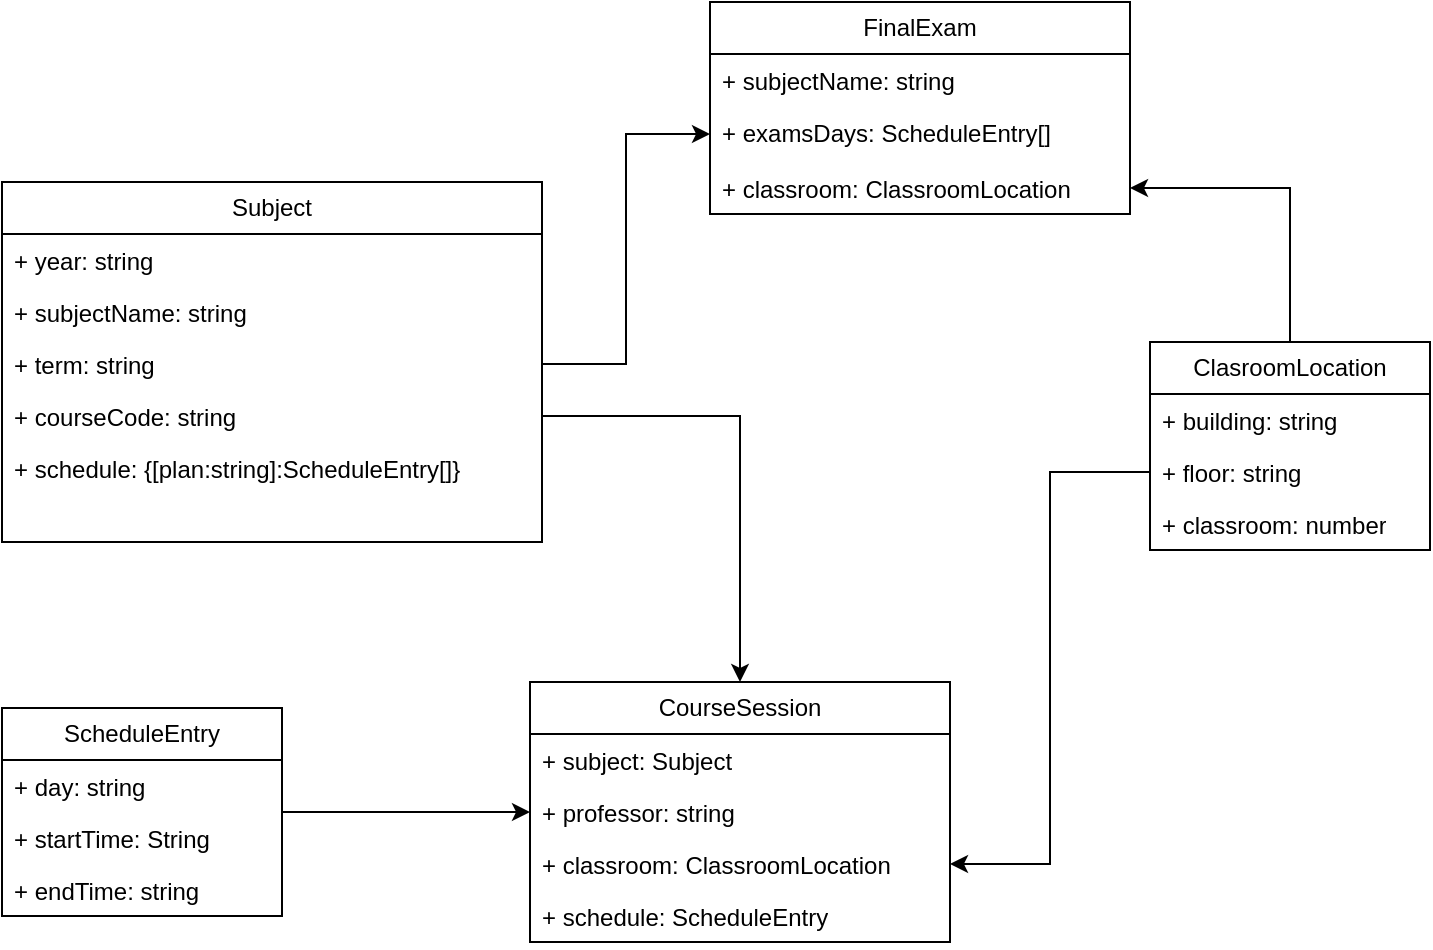 <mxfile version="26.0.10">
  <diagram name="Página-1" id="OyEatprkUMDBxwn-Z0RA">
    <mxGraphModel dx="749" dy="826" grid="1" gridSize="10" guides="1" tooltips="1" connect="1" arrows="1" fold="1" page="1" pageScale="1" pageWidth="827" pageHeight="1169" math="0" shadow="0">
      <root>
        <mxCell id="0" />
        <mxCell id="1" parent="0" />
        <mxCell id="MvNQKqDSbb2GRHltd5XG-17" value="Subject" style="swimlane;fontStyle=0;childLayout=stackLayout;horizontal=1;startSize=26;fillColor=none;horizontalStack=0;resizeParent=1;resizeParentMax=0;resizeLast=0;collapsible=1;marginBottom=0;whiteSpace=wrap;html=1;" vertex="1" parent="1">
          <mxGeometry x="36" y="140" width="270" height="180" as="geometry" />
        </mxCell>
        <mxCell id="MvNQKqDSbb2GRHltd5XG-25" value="+ year: string" style="text;strokeColor=none;fillColor=none;align=left;verticalAlign=top;spacingLeft=4;spacingRight=4;overflow=hidden;rotatable=0;points=[[0,0.5],[1,0.5]];portConstraint=eastwest;whiteSpace=wrap;html=1;" vertex="1" parent="MvNQKqDSbb2GRHltd5XG-17">
          <mxGeometry y="26" width="270" height="26" as="geometry" />
        </mxCell>
        <mxCell id="MvNQKqDSbb2GRHltd5XG-27" value="+ subjectName: string&lt;div&gt;&lt;br&gt;&lt;/div&gt;" style="text;strokeColor=none;fillColor=none;align=left;verticalAlign=top;spacingLeft=4;spacingRight=4;overflow=hidden;rotatable=0;points=[[0,0.5],[1,0.5]];portConstraint=eastwest;whiteSpace=wrap;html=1;" vertex="1" parent="MvNQKqDSbb2GRHltd5XG-17">
          <mxGeometry y="52" width="270" height="26" as="geometry" />
        </mxCell>
        <mxCell id="MvNQKqDSbb2GRHltd5XG-26" value="+ term: string" style="text;strokeColor=none;fillColor=none;align=left;verticalAlign=top;spacingLeft=4;spacingRight=4;overflow=hidden;rotatable=0;points=[[0,0.5],[1,0.5]];portConstraint=eastwest;whiteSpace=wrap;html=1;" vertex="1" parent="MvNQKqDSbb2GRHltd5XG-17">
          <mxGeometry y="78" width="270" height="26" as="geometry" />
        </mxCell>
        <mxCell id="MvNQKqDSbb2GRHltd5XG-28" value="+ courseCode: string" style="text;strokeColor=none;fillColor=none;align=left;verticalAlign=top;spacingLeft=4;spacingRight=4;overflow=hidden;rotatable=0;points=[[0,0.5],[1,0.5]];portConstraint=eastwest;whiteSpace=wrap;html=1;" vertex="1" parent="MvNQKqDSbb2GRHltd5XG-17">
          <mxGeometry y="104" width="270" height="26" as="geometry" />
        </mxCell>
        <mxCell id="MvNQKqDSbb2GRHltd5XG-29" value="+ schedule: {[plan:string]:ScheduleEntry[]}" style="text;strokeColor=none;fillColor=none;align=left;verticalAlign=top;spacingLeft=4;spacingRight=4;overflow=hidden;rotatable=0;points=[[0,0.5],[1,0.5]];portConstraint=eastwest;whiteSpace=wrap;html=1;" vertex="1" parent="MvNQKqDSbb2GRHltd5XG-17">
          <mxGeometry y="130" width="270" height="50" as="geometry" />
        </mxCell>
        <mxCell id="MvNQKqDSbb2GRHltd5XG-63" style="edgeStyle=orthogonalEdgeStyle;rounded=0;orthogonalLoop=1;jettySize=auto;html=1;entryX=0;entryY=0.5;entryDx=0;entryDy=0;" edge="1" parent="1" source="MvNQKqDSbb2GRHltd5XG-30" target="MvNQKqDSbb2GRHltd5XG-52">
          <mxGeometry relative="1" as="geometry" />
        </mxCell>
        <mxCell id="MvNQKqDSbb2GRHltd5XG-30" value="ScheduleEntry" style="swimlane;fontStyle=0;childLayout=stackLayout;horizontal=1;startSize=26;fillColor=none;horizontalStack=0;resizeParent=1;resizeParentMax=0;resizeLast=0;collapsible=1;marginBottom=0;whiteSpace=wrap;html=1;" vertex="1" parent="1">
          <mxGeometry x="36" y="403" width="140" height="104" as="geometry" />
        </mxCell>
        <mxCell id="MvNQKqDSbb2GRHltd5XG-31" value="+ day: string" style="text;strokeColor=none;fillColor=none;align=left;verticalAlign=top;spacingLeft=4;spacingRight=4;overflow=hidden;rotatable=0;points=[[0,0.5],[1,0.5]];portConstraint=eastwest;whiteSpace=wrap;html=1;" vertex="1" parent="MvNQKqDSbb2GRHltd5XG-30">
          <mxGeometry y="26" width="140" height="26" as="geometry" />
        </mxCell>
        <mxCell id="MvNQKqDSbb2GRHltd5XG-32" value="+ startTime: String" style="text;strokeColor=none;fillColor=none;align=left;verticalAlign=top;spacingLeft=4;spacingRight=4;overflow=hidden;rotatable=0;points=[[0,0.5],[1,0.5]];portConstraint=eastwest;whiteSpace=wrap;html=1;" vertex="1" parent="MvNQKqDSbb2GRHltd5XG-30">
          <mxGeometry y="52" width="140" height="26" as="geometry" />
        </mxCell>
        <mxCell id="MvNQKqDSbb2GRHltd5XG-33" value="+ endTime: string" style="text;strokeColor=none;fillColor=none;align=left;verticalAlign=top;spacingLeft=4;spacingRight=4;overflow=hidden;rotatable=0;points=[[0,0.5],[1,0.5]];portConstraint=eastwest;whiteSpace=wrap;html=1;" vertex="1" parent="MvNQKqDSbb2GRHltd5XG-30">
          <mxGeometry y="78" width="140" height="26" as="geometry" />
        </mxCell>
        <mxCell id="MvNQKqDSbb2GRHltd5XG-61" style="edgeStyle=orthogonalEdgeStyle;rounded=0;orthogonalLoop=1;jettySize=auto;html=1;" edge="1" parent="1" source="MvNQKqDSbb2GRHltd5XG-34" target="MvNQKqDSbb2GRHltd5XG-41">
          <mxGeometry relative="1" as="geometry" />
        </mxCell>
        <mxCell id="MvNQKqDSbb2GRHltd5XG-34" value="ClasroomLocation" style="swimlane;fontStyle=0;childLayout=stackLayout;horizontal=1;startSize=26;fillColor=none;horizontalStack=0;resizeParent=1;resizeParentMax=0;resizeLast=0;collapsible=1;marginBottom=0;whiteSpace=wrap;html=1;" vertex="1" parent="1">
          <mxGeometry x="610" y="220" width="140" height="104" as="geometry" />
        </mxCell>
        <mxCell id="MvNQKqDSbb2GRHltd5XG-35" value="+ building: string" style="text;strokeColor=none;fillColor=none;align=left;verticalAlign=top;spacingLeft=4;spacingRight=4;overflow=hidden;rotatable=0;points=[[0,0.5],[1,0.5]];portConstraint=eastwest;whiteSpace=wrap;html=1;" vertex="1" parent="MvNQKqDSbb2GRHltd5XG-34">
          <mxGeometry y="26" width="140" height="26" as="geometry" />
        </mxCell>
        <mxCell id="MvNQKqDSbb2GRHltd5XG-36" value="+ floor: string" style="text;strokeColor=none;fillColor=none;align=left;verticalAlign=top;spacingLeft=4;spacingRight=4;overflow=hidden;rotatable=0;points=[[0,0.5],[1,0.5]];portConstraint=eastwest;whiteSpace=wrap;html=1;" vertex="1" parent="MvNQKqDSbb2GRHltd5XG-34">
          <mxGeometry y="52" width="140" height="26" as="geometry" />
        </mxCell>
        <mxCell id="MvNQKqDSbb2GRHltd5XG-37" value="+ classroom: number" style="text;strokeColor=none;fillColor=none;align=left;verticalAlign=top;spacingLeft=4;spacingRight=4;overflow=hidden;rotatable=0;points=[[0,0.5],[1,0.5]];portConstraint=eastwest;whiteSpace=wrap;html=1;" vertex="1" parent="MvNQKqDSbb2GRHltd5XG-34">
          <mxGeometry y="78" width="140" height="26" as="geometry" />
        </mxCell>
        <mxCell id="MvNQKqDSbb2GRHltd5XG-38" value="FinalExam" style="swimlane;fontStyle=0;childLayout=stackLayout;horizontal=1;startSize=26;fillColor=none;horizontalStack=0;resizeParent=1;resizeParentMax=0;resizeLast=0;collapsible=1;marginBottom=0;whiteSpace=wrap;html=1;" vertex="1" parent="1">
          <mxGeometry x="390" y="50" width="210" height="106" as="geometry" />
        </mxCell>
        <mxCell id="MvNQKqDSbb2GRHltd5XG-39" value="+ subjectName: string" style="text;strokeColor=none;fillColor=none;align=left;verticalAlign=top;spacingLeft=4;spacingRight=4;overflow=hidden;rotatable=0;points=[[0,0.5],[1,0.5]];portConstraint=eastwest;whiteSpace=wrap;html=1;" vertex="1" parent="MvNQKqDSbb2GRHltd5XG-38">
          <mxGeometry y="26" width="210" height="26" as="geometry" />
        </mxCell>
        <mxCell id="MvNQKqDSbb2GRHltd5XG-40" value="+ examsDays: ScheduleEntry[]" style="text;strokeColor=none;fillColor=none;align=left;verticalAlign=top;spacingLeft=4;spacingRight=4;overflow=hidden;rotatable=0;points=[[0,0.5],[1,0.5]];portConstraint=eastwest;whiteSpace=wrap;html=1;" vertex="1" parent="MvNQKqDSbb2GRHltd5XG-38">
          <mxGeometry y="52" width="210" height="28" as="geometry" />
        </mxCell>
        <mxCell id="MvNQKqDSbb2GRHltd5XG-41" value="+ classroom: ClassroomLocation" style="text;strokeColor=none;fillColor=none;align=left;verticalAlign=top;spacingLeft=4;spacingRight=4;overflow=hidden;rotatable=0;points=[[0,0.5],[1,0.5]];portConstraint=eastwest;whiteSpace=wrap;html=1;" vertex="1" parent="MvNQKqDSbb2GRHltd5XG-38">
          <mxGeometry y="80" width="210" height="26" as="geometry" />
        </mxCell>
        <mxCell id="MvNQKqDSbb2GRHltd5XG-50" value="CourseSession" style="swimlane;fontStyle=0;childLayout=stackLayout;horizontal=1;startSize=26;fillColor=none;horizontalStack=0;resizeParent=1;resizeParentMax=0;resizeLast=0;collapsible=1;marginBottom=0;whiteSpace=wrap;html=1;" vertex="1" parent="1">
          <mxGeometry x="300" y="390" width="210" height="130" as="geometry" />
        </mxCell>
        <mxCell id="MvNQKqDSbb2GRHltd5XG-51" value="+ subject: Subject" style="text;strokeColor=none;fillColor=none;align=left;verticalAlign=top;spacingLeft=4;spacingRight=4;overflow=hidden;rotatable=0;points=[[0,0.5],[1,0.5]];portConstraint=eastwest;whiteSpace=wrap;html=1;" vertex="1" parent="MvNQKqDSbb2GRHltd5XG-50">
          <mxGeometry y="26" width="210" height="26" as="geometry" />
        </mxCell>
        <mxCell id="MvNQKqDSbb2GRHltd5XG-52" value="+ professor: string" style="text;strokeColor=none;fillColor=none;align=left;verticalAlign=top;spacingLeft=4;spacingRight=4;overflow=hidden;rotatable=0;points=[[0,0.5],[1,0.5]];portConstraint=eastwest;whiteSpace=wrap;html=1;" vertex="1" parent="MvNQKqDSbb2GRHltd5XG-50">
          <mxGeometry y="52" width="210" height="26" as="geometry" />
        </mxCell>
        <mxCell id="MvNQKqDSbb2GRHltd5XG-53" value="+ classroom: ClassroomLocation" style="text;strokeColor=none;fillColor=none;align=left;verticalAlign=top;spacingLeft=4;spacingRight=4;overflow=hidden;rotatable=0;points=[[0,0.5],[1,0.5]];portConstraint=eastwest;whiteSpace=wrap;html=1;" vertex="1" parent="MvNQKqDSbb2GRHltd5XG-50">
          <mxGeometry y="78" width="210" height="26" as="geometry" />
        </mxCell>
        <mxCell id="MvNQKqDSbb2GRHltd5XG-54" value="+ schedule: ScheduleEntry" style="text;strokeColor=none;fillColor=none;align=left;verticalAlign=top;spacingLeft=4;spacingRight=4;overflow=hidden;rotatable=0;points=[[0,0.5],[1,0.5]];portConstraint=eastwest;whiteSpace=wrap;html=1;" vertex="1" parent="MvNQKqDSbb2GRHltd5XG-50">
          <mxGeometry y="104" width="210" height="26" as="geometry" />
        </mxCell>
        <mxCell id="MvNQKqDSbb2GRHltd5XG-55" style="edgeStyle=orthogonalEdgeStyle;rounded=0;orthogonalLoop=1;jettySize=auto;html=1;entryX=0;entryY=0.5;entryDx=0;entryDy=0;" edge="1" parent="1" source="MvNQKqDSbb2GRHltd5XG-26" target="MvNQKqDSbb2GRHltd5XG-40">
          <mxGeometry relative="1" as="geometry" />
        </mxCell>
        <mxCell id="MvNQKqDSbb2GRHltd5XG-56" style="edgeStyle=orthogonalEdgeStyle;rounded=0;orthogonalLoop=1;jettySize=auto;html=1;entryX=0.5;entryY=0;entryDx=0;entryDy=0;" edge="1" parent="1" source="MvNQKqDSbb2GRHltd5XG-28" target="MvNQKqDSbb2GRHltd5XG-50">
          <mxGeometry relative="1" as="geometry" />
        </mxCell>
        <mxCell id="MvNQKqDSbb2GRHltd5XG-62" style="edgeStyle=orthogonalEdgeStyle;rounded=0;orthogonalLoop=1;jettySize=auto;html=1;exitX=0;exitY=0.5;exitDx=0;exitDy=0;entryX=1;entryY=0.5;entryDx=0;entryDy=0;" edge="1" parent="1" source="MvNQKqDSbb2GRHltd5XG-36" target="MvNQKqDSbb2GRHltd5XG-53">
          <mxGeometry relative="1" as="geometry" />
        </mxCell>
      </root>
    </mxGraphModel>
  </diagram>
</mxfile>
